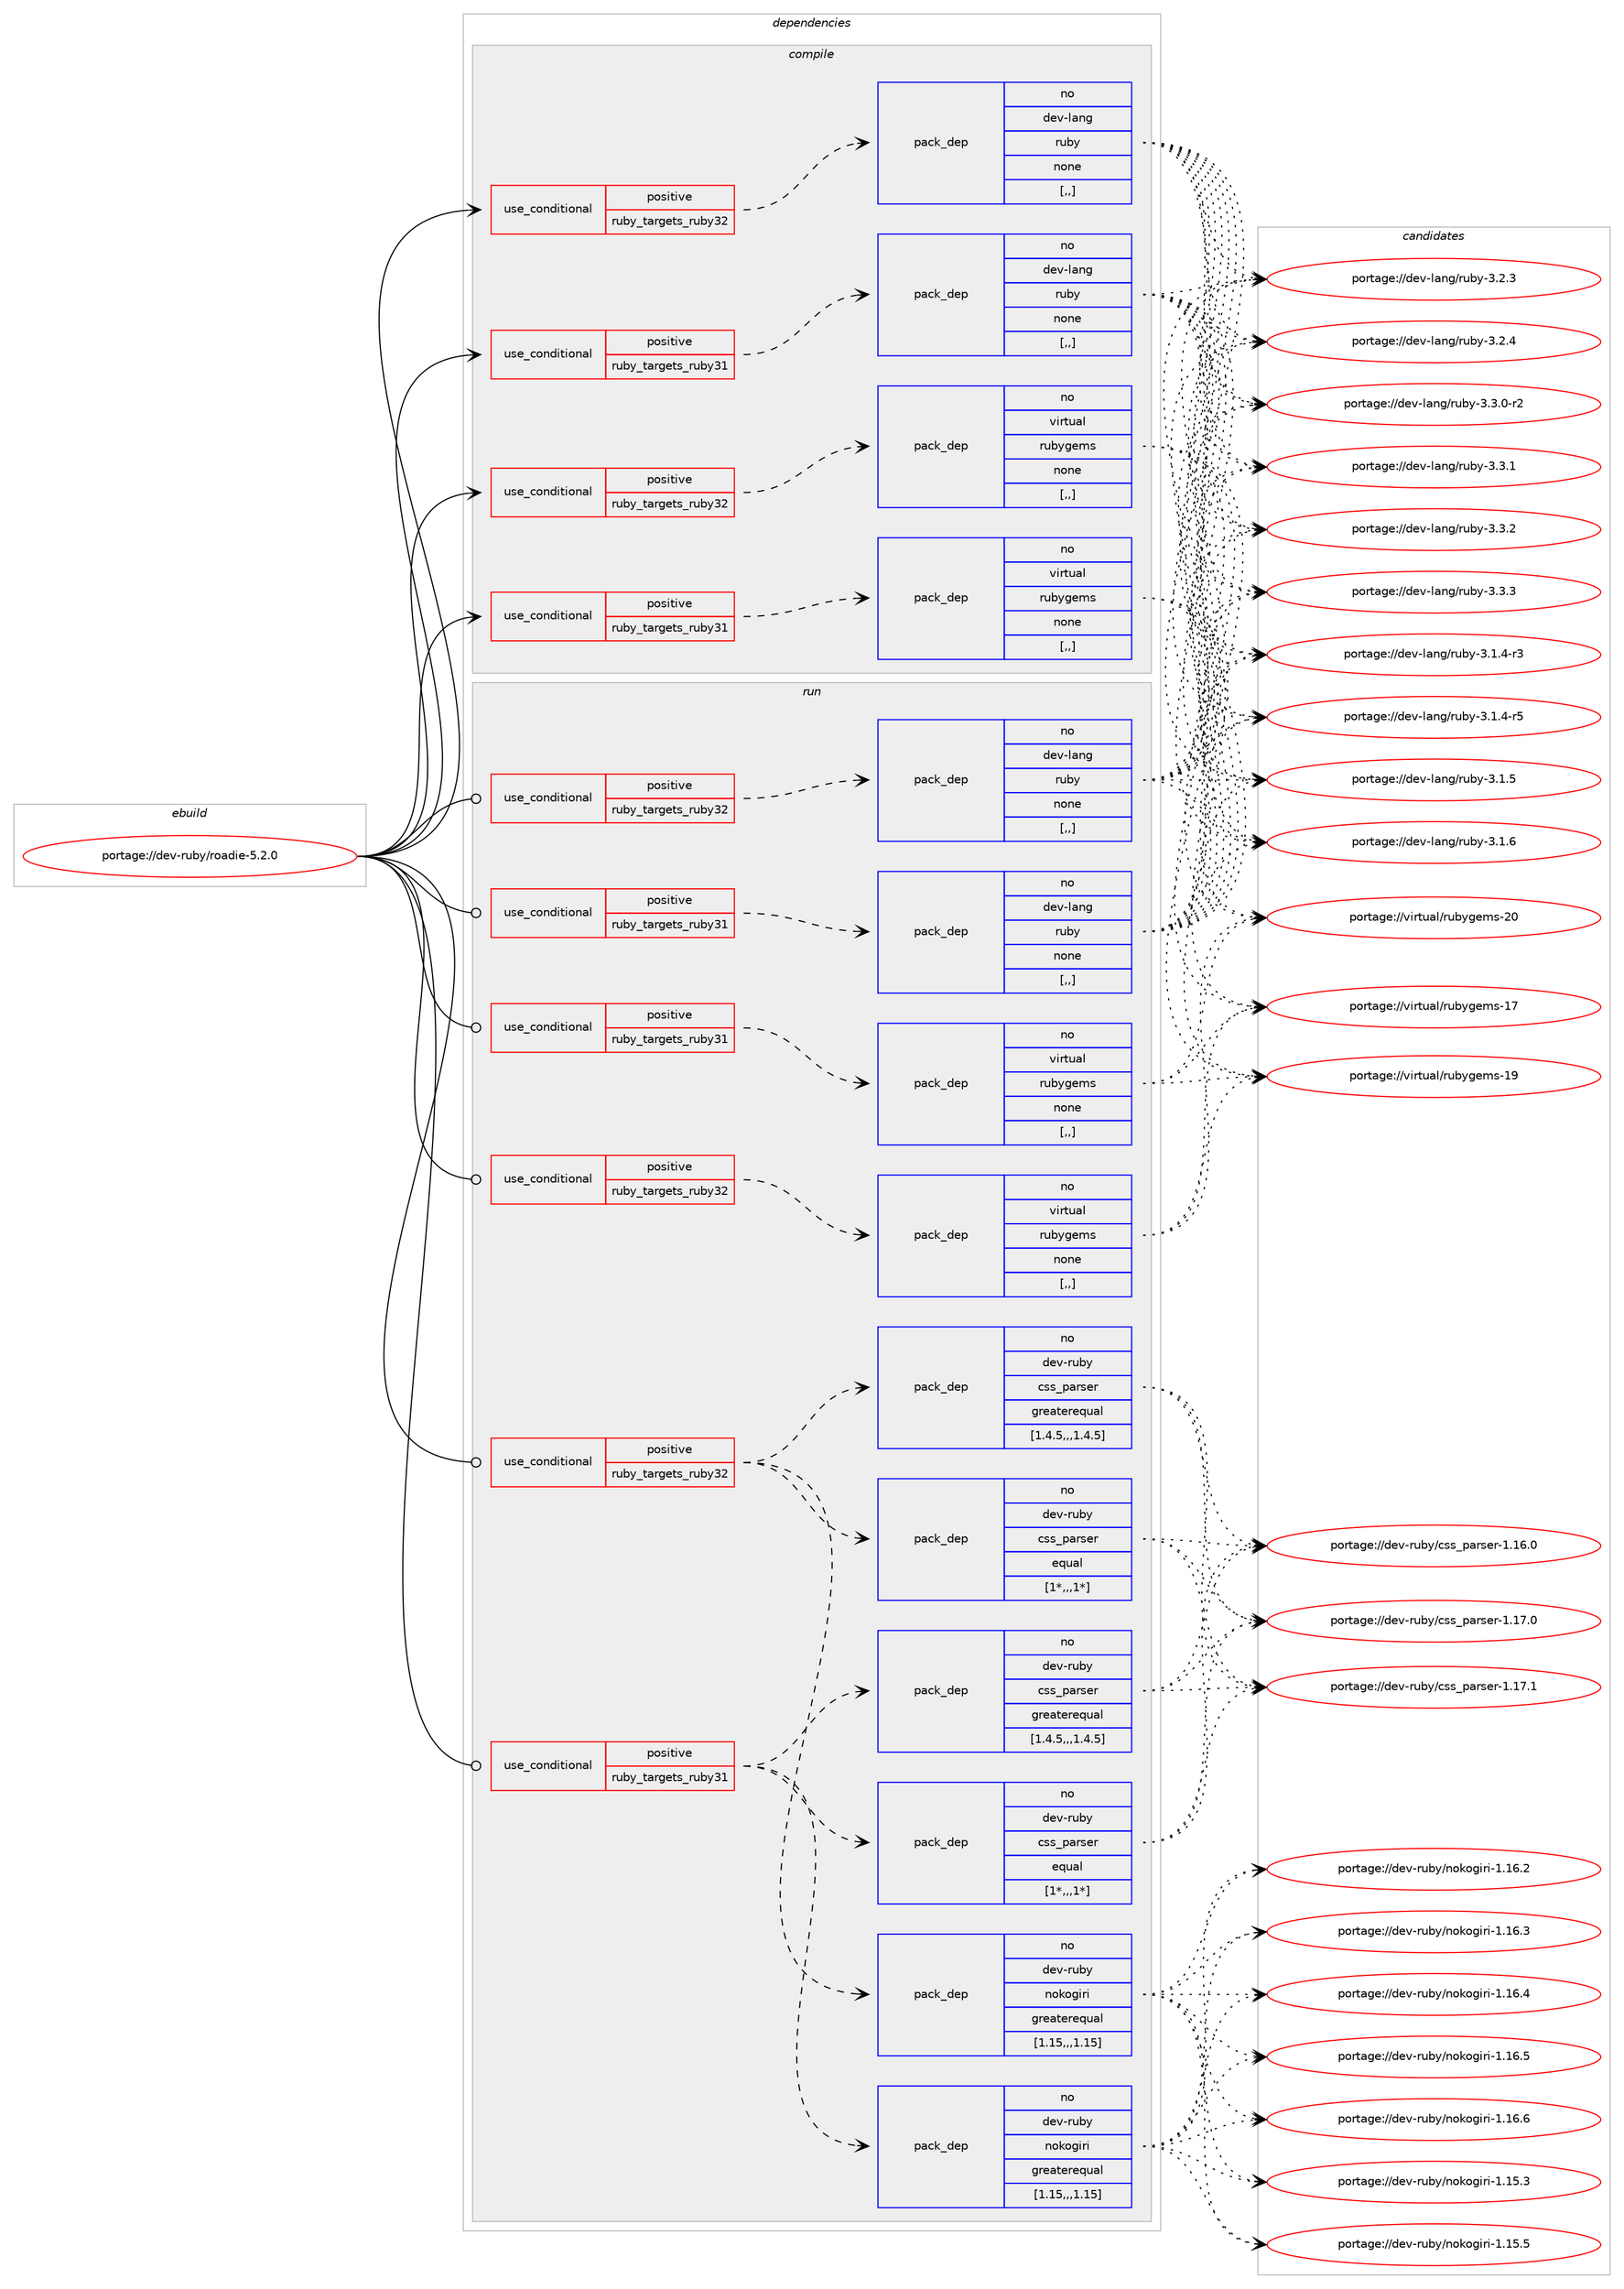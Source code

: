 digraph prolog {

# *************
# Graph options
# *************

newrank=true;
concentrate=true;
compound=true;
graph [rankdir=LR,fontname=Helvetica,fontsize=10,ranksep=1.5];#, ranksep=2.5, nodesep=0.2];
edge  [arrowhead=vee];
node  [fontname=Helvetica,fontsize=10];

# **********
# The ebuild
# **********

subgraph cluster_leftcol {
color=gray;
rank=same;
label=<<i>ebuild</i>>;
id [label="portage://dev-ruby/roadie-5.2.0", color=red, width=4, href="../dev-ruby/roadie-5.2.0.svg"];
}

# ****************
# The dependencies
# ****************

subgraph cluster_midcol {
color=gray;
label=<<i>dependencies</i>>;
subgraph cluster_compile {
fillcolor="#eeeeee";
style=filled;
label=<<i>compile</i>>;
subgraph cond53202 {
dependency194554 [label=<<TABLE BORDER="0" CELLBORDER="1" CELLSPACING="0" CELLPADDING="4"><TR><TD ROWSPAN="3" CELLPADDING="10">use_conditional</TD></TR><TR><TD>positive</TD></TR><TR><TD>ruby_targets_ruby31</TD></TR></TABLE>>, shape=none, color=red];
subgraph pack140028 {
dependency194555 [label=<<TABLE BORDER="0" CELLBORDER="1" CELLSPACING="0" CELLPADDING="4" WIDTH="220"><TR><TD ROWSPAN="6" CELLPADDING="30">pack_dep</TD></TR><TR><TD WIDTH="110">no</TD></TR><TR><TD>dev-lang</TD></TR><TR><TD>ruby</TD></TR><TR><TD>none</TD></TR><TR><TD>[,,]</TD></TR></TABLE>>, shape=none, color=blue];
}
dependency194554:e -> dependency194555:w [weight=20,style="dashed",arrowhead="vee"];
}
id:e -> dependency194554:w [weight=20,style="solid",arrowhead="vee"];
subgraph cond53203 {
dependency194556 [label=<<TABLE BORDER="0" CELLBORDER="1" CELLSPACING="0" CELLPADDING="4"><TR><TD ROWSPAN="3" CELLPADDING="10">use_conditional</TD></TR><TR><TD>positive</TD></TR><TR><TD>ruby_targets_ruby31</TD></TR></TABLE>>, shape=none, color=red];
subgraph pack140029 {
dependency194557 [label=<<TABLE BORDER="0" CELLBORDER="1" CELLSPACING="0" CELLPADDING="4" WIDTH="220"><TR><TD ROWSPAN="6" CELLPADDING="30">pack_dep</TD></TR><TR><TD WIDTH="110">no</TD></TR><TR><TD>virtual</TD></TR><TR><TD>rubygems</TD></TR><TR><TD>none</TD></TR><TR><TD>[,,]</TD></TR></TABLE>>, shape=none, color=blue];
}
dependency194556:e -> dependency194557:w [weight=20,style="dashed",arrowhead="vee"];
}
id:e -> dependency194556:w [weight=20,style="solid",arrowhead="vee"];
subgraph cond53204 {
dependency194558 [label=<<TABLE BORDER="0" CELLBORDER="1" CELLSPACING="0" CELLPADDING="4"><TR><TD ROWSPAN="3" CELLPADDING="10">use_conditional</TD></TR><TR><TD>positive</TD></TR><TR><TD>ruby_targets_ruby32</TD></TR></TABLE>>, shape=none, color=red];
subgraph pack140030 {
dependency194559 [label=<<TABLE BORDER="0" CELLBORDER="1" CELLSPACING="0" CELLPADDING="4" WIDTH="220"><TR><TD ROWSPAN="6" CELLPADDING="30">pack_dep</TD></TR><TR><TD WIDTH="110">no</TD></TR><TR><TD>dev-lang</TD></TR><TR><TD>ruby</TD></TR><TR><TD>none</TD></TR><TR><TD>[,,]</TD></TR></TABLE>>, shape=none, color=blue];
}
dependency194558:e -> dependency194559:w [weight=20,style="dashed",arrowhead="vee"];
}
id:e -> dependency194558:w [weight=20,style="solid",arrowhead="vee"];
subgraph cond53205 {
dependency194560 [label=<<TABLE BORDER="0" CELLBORDER="1" CELLSPACING="0" CELLPADDING="4"><TR><TD ROWSPAN="3" CELLPADDING="10">use_conditional</TD></TR><TR><TD>positive</TD></TR><TR><TD>ruby_targets_ruby32</TD></TR></TABLE>>, shape=none, color=red];
subgraph pack140031 {
dependency194561 [label=<<TABLE BORDER="0" CELLBORDER="1" CELLSPACING="0" CELLPADDING="4" WIDTH="220"><TR><TD ROWSPAN="6" CELLPADDING="30">pack_dep</TD></TR><TR><TD WIDTH="110">no</TD></TR><TR><TD>virtual</TD></TR><TR><TD>rubygems</TD></TR><TR><TD>none</TD></TR><TR><TD>[,,]</TD></TR></TABLE>>, shape=none, color=blue];
}
dependency194560:e -> dependency194561:w [weight=20,style="dashed",arrowhead="vee"];
}
id:e -> dependency194560:w [weight=20,style="solid",arrowhead="vee"];
}
subgraph cluster_compileandrun {
fillcolor="#eeeeee";
style=filled;
label=<<i>compile and run</i>>;
}
subgraph cluster_run {
fillcolor="#eeeeee";
style=filled;
label=<<i>run</i>>;
subgraph cond53206 {
dependency194562 [label=<<TABLE BORDER="0" CELLBORDER="1" CELLSPACING="0" CELLPADDING="4"><TR><TD ROWSPAN="3" CELLPADDING="10">use_conditional</TD></TR><TR><TD>positive</TD></TR><TR><TD>ruby_targets_ruby31</TD></TR></TABLE>>, shape=none, color=red];
subgraph pack140032 {
dependency194563 [label=<<TABLE BORDER="0" CELLBORDER="1" CELLSPACING="0" CELLPADDING="4" WIDTH="220"><TR><TD ROWSPAN="6" CELLPADDING="30">pack_dep</TD></TR><TR><TD WIDTH="110">no</TD></TR><TR><TD>dev-lang</TD></TR><TR><TD>ruby</TD></TR><TR><TD>none</TD></TR><TR><TD>[,,]</TD></TR></TABLE>>, shape=none, color=blue];
}
dependency194562:e -> dependency194563:w [weight=20,style="dashed",arrowhead="vee"];
}
id:e -> dependency194562:w [weight=20,style="solid",arrowhead="odot"];
subgraph cond53207 {
dependency194564 [label=<<TABLE BORDER="0" CELLBORDER="1" CELLSPACING="0" CELLPADDING="4"><TR><TD ROWSPAN="3" CELLPADDING="10">use_conditional</TD></TR><TR><TD>positive</TD></TR><TR><TD>ruby_targets_ruby31</TD></TR></TABLE>>, shape=none, color=red];
subgraph pack140033 {
dependency194565 [label=<<TABLE BORDER="0" CELLBORDER="1" CELLSPACING="0" CELLPADDING="4" WIDTH="220"><TR><TD ROWSPAN="6" CELLPADDING="30">pack_dep</TD></TR><TR><TD WIDTH="110">no</TD></TR><TR><TD>dev-ruby</TD></TR><TR><TD>nokogiri</TD></TR><TR><TD>greaterequal</TD></TR><TR><TD>[1.15,,,1.15]</TD></TR></TABLE>>, shape=none, color=blue];
}
dependency194564:e -> dependency194565:w [weight=20,style="dashed",arrowhead="vee"];
subgraph pack140034 {
dependency194566 [label=<<TABLE BORDER="0" CELLBORDER="1" CELLSPACING="0" CELLPADDING="4" WIDTH="220"><TR><TD ROWSPAN="6" CELLPADDING="30">pack_dep</TD></TR><TR><TD WIDTH="110">no</TD></TR><TR><TD>dev-ruby</TD></TR><TR><TD>css_parser</TD></TR><TR><TD>greaterequal</TD></TR><TR><TD>[1.4.5,,,1.4.5]</TD></TR></TABLE>>, shape=none, color=blue];
}
dependency194564:e -> dependency194566:w [weight=20,style="dashed",arrowhead="vee"];
subgraph pack140035 {
dependency194567 [label=<<TABLE BORDER="0" CELLBORDER="1" CELLSPACING="0" CELLPADDING="4" WIDTH="220"><TR><TD ROWSPAN="6" CELLPADDING="30">pack_dep</TD></TR><TR><TD WIDTH="110">no</TD></TR><TR><TD>dev-ruby</TD></TR><TR><TD>css_parser</TD></TR><TR><TD>equal</TD></TR><TR><TD>[1*,,,1*]</TD></TR></TABLE>>, shape=none, color=blue];
}
dependency194564:e -> dependency194567:w [weight=20,style="dashed",arrowhead="vee"];
}
id:e -> dependency194564:w [weight=20,style="solid",arrowhead="odot"];
subgraph cond53208 {
dependency194568 [label=<<TABLE BORDER="0" CELLBORDER="1" CELLSPACING="0" CELLPADDING="4"><TR><TD ROWSPAN="3" CELLPADDING="10">use_conditional</TD></TR><TR><TD>positive</TD></TR><TR><TD>ruby_targets_ruby31</TD></TR></TABLE>>, shape=none, color=red];
subgraph pack140036 {
dependency194569 [label=<<TABLE BORDER="0" CELLBORDER="1" CELLSPACING="0" CELLPADDING="4" WIDTH="220"><TR><TD ROWSPAN="6" CELLPADDING="30">pack_dep</TD></TR><TR><TD WIDTH="110">no</TD></TR><TR><TD>virtual</TD></TR><TR><TD>rubygems</TD></TR><TR><TD>none</TD></TR><TR><TD>[,,]</TD></TR></TABLE>>, shape=none, color=blue];
}
dependency194568:e -> dependency194569:w [weight=20,style="dashed",arrowhead="vee"];
}
id:e -> dependency194568:w [weight=20,style="solid",arrowhead="odot"];
subgraph cond53209 {
dependency194570 [label=<<TABLE BORDER="0" CELLBORDER="1" CELLSPACING="0" CELLPADDING="4"><TR><TD ROWSPAN="3" CELLPADDING="10">use_conditional</TD></TR><TR><TD>positive</TD></TR><TR><TD>ruby_targets_ruby32</TD></TR></TABLE>>, shape=none, color=red];
subgraph pack140037 {
dependency194571 [label=<<TABLE BORDER="0" CELLBORDER="1" CELLSPACING="0" CELLPADDING="4" WIDTH="220"><TR><TD ROWSPAN="6" CELLPADDING="30">pack_dep</TD></TR><TR><TD WIDTH="110">no</TD></TR><TR><TD>dev-lang</TD></TR><TR><TD>ruby</TD></TR><TR><TD>none</TD></TR><TR><TD>[,,]</TD></TR></TABLE>>, shape=none, color=blue];
}
dependency194570:e -> dependency194571:w [weight=20,style="dashed",arrowhead="vee"];
}
id:e -> dependency194570:w [weight=20,style="solid",arrowhead="odot"];
subgraph cond53210 {
dependency194572 [label=<<TABLE BORDER="0" CELLBORDER="1" CELLSPACING="0" CELLPADDING="4"><TR><TD ROWSPAN="3" CELLPADDING="10">use_conditional</TD></TR><TR><TD>positive</TD></TR><TR><TD>ruby_targets_ruby32</TD></TR></TABLE>>, shape=none, color=red];
subgraph pack140038 {
dependency194573 [label=<<TABLE BORDER="0" CELLBORDER="1" CELLSPACING="0" CELLPADDING="4" WIDTH="220"><TR><TD ROWSPAN="6" CELLPADDING="30">pack_dep</TD></TR><TR><TD WIDTH="110">no</TD></TR><TR><TD>dev-ruby</TD></TR><TR><TD>nokogiri</TD></TR><TR><TD>greaterequal</TD></TR><TR><TD>[1.15,,,1.15]</TD></TR></TABLE>>, shape=none, color=blue];
}
dependency194572:e -> dependency194573:w [weight=20,style="dashed",arrowhead="vee"];
subgraph pack140039 {
dependency194574 [label=<<TABLE BORDER="0" CELLBORDER="1" CELLSPACING="0" CELLPADDING="4" WIDTH="220"><TR><TD ROWSPAN="6" CELLPADDING="30">pack_dep</TD></TR><TR><TD WIDTH="110">no</TD></TR><TR><TD>dev-ruby</TD></TR><TR><TD>css_parser</TD></TR><TR><TD>greaterequal</TD></TR><TR><TD>[1.4.5,,,1.4.5]</TD></TR></TABLE>>, shape=none, color=blue];
}
dependency194572:e -> dependency194574:w [weight=20,style="dashed",arrowhead="vee"];
subgraph pack140040 {
dependency194575 [label=<<TABLE BORDER="0" CELLBORDER="1" CELLSPACING="0" CELLPADDING="4" WIDTH="220"><TR><TD ROWSPAN="6" CELLPADDING="30">pack_dep</TD></TR><TR><TD WIDTH="110">no</TD></TR><TR><TD>dev-ruby</TD></TR><TR><TD>css_parser</TD></TR><TR><TD>equal</TD></TR><TR><TD>[1*,,,1*]</TD></TR></TABLE>>, shape=none, color=blue];
}
dependency194572:e -> dependency194575:w [weight=20,style="dashed",arrowhead="vee"];
}
id:e -> dependency194572:w [weight=20,style="solid",arrowhead="odot"];
subgraph cond53211 {
dependency194576 [label=<<TABLE BORDER="0" CELLBORDER="1" CELLSPACING="0" CELLPADDING="4"><TR><TD ROWSPAN="3" CELLPADDING="10">use_conditional</TD></TR><TR><TD>positive</TD></TR><TR><TD>ruby_targets_ruby32</TD></TR></TABLE>>, shape=none, color=red];
subgraph pack140041 {
dependency194577 [label=<<TABLE BORDER="0" CELLBORDER="1" CELLSPACING="0" CELLPADDING="4" WIDTH="220"><TR><TD ROWSPAN="6" CELLPADDING="30">pack_dep</TD></TR><TR><TD WIDTH="110">no</TD></TR><TR><TD>virtual</TD></TR><TR><TD>rubygems</TD></TR><TR><TD>none</TD></TR><TR><TD>[,,]</TD></TR></TABLE>>, shape=none, color=blue];
}
dependency194576:e -> dependency194577:w [weight=20,style="dashed",arrowhead="vee"];
}
id:e -> dependency194576:w [weight=20,style="solid",arrowhead="odot"];
}
}

# **************
# The candidates
# **************

subgraph cluster_choices {
rank=same;
color=gray;
label=<<i>candidates</i>>;

subgraph choice140028 {
color=black;
nodesep=1;
choice100101118451089711010347114117981214551464946524511451 [label="portage://dev-lang/ruby-3.1.4-r3", color=red, width=4,href="../dev-lang/ruby-3.1.4-r3.svg"];
choice100101118451089711010347114117981214551464946524511453 [label="portage://dev-lang/ruby-3.1.4-r5", color=red, width=4,href="../dev-lang/ruby-3.1.4-r5.svg"];
choice10010111845108971101034711411798121455146494653 [label="portage://dev-lang/ruby-3.1.5", color=red, width=4,href="../dev-lang/ruby-3.1.5.svg"];
choice10010111845108971101034711411798121455146494654 [label="portage://dev-lang/ruby-3.1.6", color=red, width=4,href="../dev-lang/ruby-3.1.6.svg"];
choice10010111845108971101034711411798121455146504651 [label="portage://dev-lang/ruby-3.2.3", color=red, width=4,href="../dev-lang/ruby-3.2.3.svg"];
choice10010111845108971101034711411798121455146504652 [label="portage://dev-lang/ruby-3.2.4", color=red, width=4,href="../dev-lang/ruby-3.2.4.svg"];
choice100101118451089711010347114117981214551465146484511450 [label="portage://dev-lang/ruby-3.3.0-r2", color=red, width=4,href="../dev-lang/ruby-3.3.0-r2.svg"];
choice10010111845108971101034711411798121455146514649 [label="portage://dev-lang/ruby-3.3.1", color=red, width=4,href="../dev-lang/ruby-3.3.1.svg"];
choice10010111845108971101034711411798121455146514650 [label="portage://dev-lang/ruby-3.3.2", color=red, width=4,href="../dev-lang/ruby-3.3.2.svg"];
choice10010111845108971101034711411798121455146514651 [label="portage://dev-lang/ruby-3.3.3", color=red, width=4,href="../dev-lang/ruby-3.3.3.svg"];
dependency194555:e -> choice100101118451089711010347114117981214551464946524511451:w [style=dotted,weight="100"];
dependency194555:e -> choice100101118451089711010347114117981214551464946524511453:w [style=dotted,weight="100"];
dependency194555:e -> choice10010111845108971101034711411798121455146494653:w [style=dotted,weight="100"];
dependency194555:e -> choice10010111845108971101034711411798121455146494654:w [style=dotted,weight="100"];
dependency194555:e -> choice10010111845108971101034711411798121455146504651:w [style=dotted,weight="100"];
dependency194555:e -> choice10010111845108971101034711411798121455146504652:w [style=dotted,weight="100"];
dependency194555:e -> choice100101118451089711010347114117981214551465146484511450:w [style=dotted,weight="100"];
dependency194555:e -> choice10010111845108971101034711411798121455146514649:w [style=dotted,weight="100"];
dependency194555:e -> choice10010111845108971101034711411798121455146514650:w [style=dotted,weight="100"];
dependency194555:e -> choice10010111845108971101034711411798121455146514651:w [style=dotted,weight="100"];
}
subgraph choice140029 {
color=black;
nodesep=1;
choice118105114116117971084711411798121103101109115454955 [label="portage://virtual/rubygems-17", color=red, width=4,href="../virtual/rubygems-17.svg"];
choice118105114116117971084711411798121103101109115454957 [label="portage://virtual/rubygems-19", color=red, width=4,href="../virtual/rubygems-19.svg"];
choice118105114116117971084711411798121103101109115455048 [label="portage://virtual/rubygems-20", color=red, width=4,href="../virtual/rubygems-20.svg"];
dependency194557:e -> choice118105114116117971084711411798121103101109115454955:w [style=dotted,weight="100"];
dependency194557:e -> choice118105114116117971084711411798121103101109115454957:w [style=dotted,weight="100"];
dependency194557:e -> choice118105114116117971084711411798121103101109115455048:w [style=dotted,weight="100"];
}
subgraph choice140030 {
color=black;
nodesep=1;
choice100101118451089711010347114117981214551464946524511451 [label="portage://dev-lang/ruby-3.1.4-r3", color=red, width=4,href="../dev-lang/ruby-3.1.4-r3.svg"];
choice100101118451089711010347114117981214551464946524511453 [label="portage://dev-lang/ruby-3.1.4-r5", color=red, width=4,href="../dev-lang/ruby-3.1.4-r5.svg"];
choice10010111845108971101034711411798121455146494653 [label="portage://dev-lang/ruby-3.1.5", color=red, width=4,href="../dev-lang/ruby-3.1.5.svg"];
choice10010111845108971101034711411798121455146494654 [label="portage://dev-lang/ruby-3.1.6", color=red, width=4,href="../dev-lang/ruby-3.1.6.svg"];
choice10010111845108971101034711411798121455146504651 [label="portage://dev-lang/ruby-3.2.3", color=red, width=4,href="../dev-lang/ruby-3.2.3.svg"];
choice10010111845108971101034711411798121455146504652 [label="portage://dev-lang/ruby-3.2.4", color=red, width=4,href="../dev-lang/ruby-3.2.4.svg"];
choice100101118451089711010347114117981214551465146484511450 [label="portage://dev-lang/ruby-3.3.0-r2", color=red, width=4,href="../dev-lang/ruby-3.3.0-r2.svg"];
choice10010111845108971101034711411798121455146514649 [label="portage://dev-lang/ruby-3.3.1", color=red, width=4,href="../dev-lang/ruby-3.3.1.svg"];
choice10010111845108971101034711411798121455146514650 [label="portage://dev-lang/ruby-3.3.2", color=red, width=4,href="../dev-lang/ruby-3.3.2.svg"];
choice10010111845108971101034711411798121455146514651 [label="portage://dev-lang/ruby-3.3.3", color=red, width=4,href="../dev-lang/ruby-3.3.3.svg"];
dependency194559:e -> choice100101118451089711010347114117981214551464946524511451:w [style=dotted,weight="100"];
dependency194559:e -> choice100101118451089711010347114117981214551464946524511453:w [style=dotted,weight="100"];
dependency194559:e -> choice10010111845108971101034711411798121455146494653:w [style=dotted,weight="100"];
dependency194559:e -> choice10010111845108971101034711411798121455146494654:w [style=dotted,weight="100"];
dependency194559:e -> choice10010111845108971101034711411798121455146504651:w [style=dotted,weight="100"];
dependency194559:e -> choice10010111845108971101034711411798121455146504652:w [style=dotted,weight="100"];
dependency194559:e -> choice100101118451089711010347114117981214551465146484511450:w [style=dotted,weight="100"];
dependency194559:e -> choice10010111845108971101034711411798121455146514649:w [style=dotted,weight="100"];
dependency194559:e -> choice10010111845108971101034711411798121455146514650:w [style=dotted,weight="100"];
dependency194559:e -> choice10010111845108971101034711411798121455146514651:w [style=dotted,weight="100"];
}
subgraph choice140031 {
color=black;
nodesep=1;
choice118105114116117971084711411798121103101109115454955 [label="portage://virtual/rubygems-17", color=red, width=4,href="../virtual/rubygems-17.svg"];
choice118105114116117971084711411798121103101109115454957 [label="portage://virtual/rubygems-19", color=red, width=4,href="../virtual/rubygems-19.svg"];
choice118105114116117971084711411798121103101109115455048 [label="portage://virtual/rubygems-20", color=red, width=4,href="../virtual/rubygems-20.svg"];
dependency194561:e -> choice118105114116117971084711411798121103101109115454955:w [style=dotted,weight="100"];
dependency194561:e -> choice118105114116117971084711411798121103101109115454957:w [style=dotted,weight="100"];
dependency194561:e -> choice118105114116117971084711411798121103101109115455048:w [style=dotted,weight="100"];
}
subgraph choice140032 {
color=black;
nodesep=1;
choice100101118451089711010347114117981214551464946524511451 [label="portage://dev-lang/ruby-3.1.4-r3", color=red, width=4,href="../dev-lang/ruby-3.1.4-r3.svg"];
choice100101118451089711010347114117981214551464946524511453 [label="portage://dev-lang/ruby-3.1.4-r5", color=red, width=4,href="../dev-lang/ruby-3.1.4-r5.svg"];
choice10010111845108971101034711411798121455146494653 [label="portage://dev-lang/ruby-3.1.5", color=red, width=4,href="../dev-lang/ruby-3.1.5.svg"];
choice10010111845108971101034711411798121455146494654 [label="portage://dev-lang/ruby-3.1.6", color=red, width=4,href="../dev-lang/ruby-3.1.6.svg"];
choice10010111845108971101034711411798121455146504651 [label="portage://dev-lang/ruby-3.2.3", color=red, width=4,href="../dev-lang/ruby-3.2.3.svg"];
choice10010111845108971101034711411798121455146504652 [label="portage://dev-lang/ruby-3.2.4", color=red, width=4,href="../dev-lang/ruby-3.2.4.svg"];
choice100101118451089711010347114117981214551465146484511450 [label="portage://dev-lang/ruby-3.3.0-r2", color=red, width=4,href="../dev-lang/ruby-3.3.0-r2.svg"];
choice10010111845108971101034711411798121455146514649 [label="portage://dev-lang/ruby-3.3.1", color=red, width=4,href="../dev-lang/ruby-3.3.1.svg"];
choice10010111845108971101034711411798121455146514650 [label="portage://dev-lang/ruby-3.3.2", color=red, width=4,href="../dev-lang/ruby-3.3.2.svg"];
choice10010111845108971101034711411798121455146514651 [label="portage://dev-lang/ruby-3.3.3", color=red, width=4,href="../dev-lang/ruby-3.3.3.svg"];
dependency194563:e -> choice100101118451089711010347114117981214551464946524511451:w [style=dotted,weight="100"];
dependency194563:e -> choice100101118451089711010347114117981214551464946524511453:w [style=dotted,weight="100"];
dependency194563:e -> choice10010111845108971101034711411798121455146494653:w [style=dotted,weight="100"];
dependency194563:e -> choice10010111845108971101034711411798121455146494654:w [style=dotted,weight="100"];
dependency194563:e -> choice10010111845108971101034711411798121455146504651:w [style=dotted,weight="100"];
dependency194563:e -> choice10010111845108971101034711411798121455146504652:w [style=dotted,weight="100"];
dependency194563:e -> choice100101118451089711010347114117981214551465146484511450:w [style=dotted,weight="100"];
dependency194563:e -> choice10010111845108971101034711411798121455146514649:w [style=dotted,weight="100"];
dependency194563:e -> choice10010111845108971101034711411798121455146514650:w [style=dotted,weight="100"];
dependency194563:e -> choice10010111845108971101034711411798121455146514651:w [style=dotted,weight="100"];
}
subgraph choice140033 {
color=black;
nodesep=1;
choice10010111845114117981214711011110711110310511410545494649534651 [label="portage://dev-ruby/nokogiri-1.15.3", color=red, width=4,href="../dev-ruby/nokogiri-1.15.3.svg"];
choice10010111845114117981214711011110711110310511410545494649534653 [label="portage://dev-ruby/nokogiri-1.15.5", color=red, width=4,href="../dev-ruby/nokogiri-1.15.5.svg"];
choice10010111845114117981214711011110711110310511410545494649544650 [label="portage://dev-ruby/nokogiri-1.16.2", color=red, width=4,href="../dev-ruby/nokogiri-1.16.2.svg"];
choice10010111845114117981214711011110711110310511410545494649544651 [label="portage://dev-ruby/nokogiri-1.16.3", color=red, width=4,href="../dev-ruby/nokogiri-1.16.3.svg"];
choice10010111845114117981214711011110711110310511410545494649544652 [label="portage://dev-ruby/nokogiri-1.16.4", color=red, width=4,href="../dev-ruby/nokogiri-1.16.4.svg"];
choice10010111845114117981214711011110711110310511410545494649544653 [label="portage://dev-ruby/nokogiri-1.16.5", color=red, width=4,href="../dev-ruby/nokogiri-1.16.5.svg"];
choice10010111845114117981214711011110711110310511410545494649544654 [label="portage://dev-ruby/nokogiri-1.16.6", color=red, width=4,href="../dev-ruby/nokogiri-1.16.6.svg"];
dependency194565:e -> choice10010111845114117981214711011110711110310511410545494649534651:w [style=dotted,weight="100"];
dependency194565:e -> choice10010111845114117981214711011110711110310511410545494649534653:w [style=dotted,weight="100"];
dependency194565:e -> choice10010111845114117981214711011110711110310511410545494649544650:w [style=dotted,weight="100"];
dependency194565:e -> choice10010111845114117981214711011110711110310511410545494649544651:w [style=dotted,weight="100"];
dependency194565:e -> choice10010111845114117981214711011110711110310511410545494649544652:w [style=dotted,weight="100"];
dependency194565:e -> choice10010111845114117981214711011110711110310511410545494649544653:w [style=dotted,weight="100"];
dependency194565:e -> choice10010111845114117981214711011110711110310511410545494649544654:w [style=dotted,weight="100"];
}
subgraph choice140034 {
color=black;
nodesep=1;
choice10010111845114117981214799115115951129711411510111445494649544648 [label="portage://dev-ruby/css_parser-1.16.0", color=red, width=4,href="../dev-ruby/css_parser-1.16.0.svg"];
choice10010111845114117981214799115115951129711411510111445494649554648 [label="portage://dev-ruby/css_parser-1.17.0", color=red, width=4,href="../dev-ruby/css_parser-1.17.0.svg"];
choice10010111845114117981214799115115951129711411510111445494649554649 [label="portage://dev-ruby/css_parser-1.17.1", color=red, width=4,href="../dev-ruby/css_parser-1.17.1.svg"];
dependency194566:e -> choice10010111845114117981214799115115951129711411510111445494649544648:w [style=dotted,weight="100"];
dependency194566:e -> choice10010111845114117981214799115115951129711411510111445494649554648:w [style=dotted,weight="100"];
dependency194566:e -> choice10010111845114117981214799115115951129711411510111445494649554649:w [style=dotted,weight="100"];
}
subgraph choice140035 {
color=black;
nodesep=1;
choice10010111845114117981214799115115951129711411510111445494649544648 [label="portage://dev-ruby/css_parser-1.16.0", color=red, width=4,href="../dev-ruby/css_parser-1.16.0.svg"];
choice10010111845114117981214799115115951129711411510111445494649554648 [label="portage://dev-ruby/css_parser-1.17.0", color=red, width=4,href="../dev-ruby/css_parser-1.17.0.svg"];
choice10010111845114117981214799115115951129711411510111445494649554649 [label="portage://dev-ruby/css_parser-1.17.1", color=red, width=4,href="../dev-ruby/css_parser-1.17.1.svg"];
dependency194567:e -> choice10010111845114117981214799115115951129711411510111445494649544648:w [style=dotted,weight="100"];
dependency194567:e -> choice10010111845114117981214799115115951129711411510111445494649554648:w [style=dotted,weight="100"];
dependency194567:e -> choice10010111845114117981214799115115951129711411510111445494649554649:w [style=dotted,weight="100"];
}
subgraph choice140036 {
color=black;
nodesep=1;
choice118105114116117971084711411798121103101109115454955 [label="portage://virtual/rubygems-17", color=red, width=4,href="../virtual/rubygems-17.svg"];
choice118105114116117971084711411798121103101109115454957 [label="portage://virtual/rubygems-19", color=red, width=4,href="../virtual/rubygems-19.svg"];
choice118105114116117971084711411798121103101109115455048 [label="portage://virtual/rubygems-20", color=red, width=4,href="../virtual/rubygems-20.svg"];
dependency194569:e -> choice118105114116117971084711411798121103101109115454955:w [style=dotted,weight="100"];
dependency194569:e -> choice118105114116117971084711411798121103101109115454957:w [style=dotted,weight="100"];
dependency194569:e -> choice118105114116117971084711411798121103101109115455048:w [style=dotted,weight="100"];
}
subgraph choice140037 {
color=black;
nodesep=1;
choice100101118451089711010347114117981214551464946524511451 [label="portage://dev-lang/ruby-3.1.4-r3", color=red, width=4,href="../dev-lang/ruby-3.1.4-r3.svg"];
choice100101118451089711010347114117981214551464946524511453 [label="portage://dev-lang/ruby-3.1.4-r5", color=red, width=4,href="../dev-lang/ruby-3.1.4-r5.svg"];
choice10010111845108971101034711411798121455146494653 [label="portage://dev-lang/ruby-3.1.5", color=red, width=4,href="../dev-lang/ruby-3.1.5.svg"];
choice10010111845108971101034711411798121455146494654 [label="portage://dev-lang/ruby-3.1.6", color=red, width=4,href="../dev-lang/ruby-3.1.6.svg"];
choice10010111845108971101034711411798121455146504651 [label="portage://dev-lang/ruby-3.2.3", color=red, width=4,href="../dev-lang/ruby-3.2.3.svg"];
choice10010111845108971101034711411798121455146504652 [label="portage://dev-lang/ruby-3.2.4", color=red, width=4,href="../dev-lang/ruby-3.2.4.svg"];
choice100101118451089711010347114117981214551465146484511450 [label="portage://dev-lang/ruby-3.3.0-r2", color=red, width=4,href="../dev-lang/ruby-3.3.0-r2.svg"];
choice10010111845108971101034711411798121455146514649 [label="portage://dev-lang/ruby-3.3.1", color=red, width=4,href="../dev-lang/ruby-3.3.1.svg"];
choice10010111845108971101034711411798121455146514650 [label="portage://dev-lang/ruby-3.3.2", color=red, width=4,href="../dev-lang/ruby-3.3.2.svg"];
choice10010111845108971101034711411798121455146514651 [label="portage://dev-lang/ruby-3.3.3", color=red, width=4,href="../dev-lang/ruby-3.3.3.svg"];
dependency194571:e -> choice100101118451089711010347114117981214551464946524511451:w [style=dotted,weight="100"];
dependency194571:e -> choice100101118451089711010347114117981214551464946524511453:w [style=dotted,weight="100"];
dependency194571:e -> choice10010111845108971101034711411798121455146494653:w [style=dotted,weight="100"];
dependency194571:e -> choice10010111845108971101034711411798121455146494654:w [style=dotted,weight="100"];
dependency194571:e -> choice10010111845108971101034711411798121455146504651:w [style=dotted,weight="100"];
dependency194571:e -> choice10010111845108971101034711411798121455146504652:w [style=dotted,weight="100"];
dependency194571:e -> choice100101118451089711010347114117981214551465146484511450:w [style=dotted,weight="100"];
dependency194571:e -> choice10010111845108971101034711411798121455146514649:w [style=dotted,weight="100"];
dependency194571:e -> choice10010111845108971101034711411798121455146514650:w [style=dotted,weight="100"];
dependency194571:e -> choice10010111845108971101034711411798121455146514651:w [style=dotted,weight="100"];
}
subgraph choice140038 {
color=black;
nodesep=1;
choice10010111845114117981214711011110711110310511410545494649534651 [label="portage://dev-ruby/nokogiri-1.15.3", color=red, width=4,href="../dev-ruby/nokogiri-1.15.3.svg"];
choice10010111845114117981214711011110711110310511410545494649534653 [label="portage://dev-ruby/nokogiri-1.15.5", color=red, width=4,href="../dev-ruby/nokogiri-1.15.5.svg"];
choice10010111845114117981214711011110711110310511410545494649544650 [label="portage://dev-ruby/nokogiri-1.16.2", color=red, width=4,href="../dev-ruby/nokogiri-1.16.2.svg"];
choice10010111845114117981214711011110711110310511410545494649544651 [label="portage://dev-ruby/nokogiri-1.16.3", color=red, width=4,href="../dev-ruby/nokogiri-1.16.3.svg"];
choice10010111845114117981214711011110711110310511410545494649544652 [label="portage://dev-ruby/nokogiri-1.16.4", color=red, width=4,href="../dev-ruby/nokogiri-1.16.4.svg"];
choice10010111845114117981214711011110711110310511410545494649544653 [label="portage://dev-ruby/nokogiri-1.16.5", color=red, width=4,href="../dev-ruby/nokogiri-1.16.5.svg"];
choice10010111845114117981214711011110711110310511410545494649544654 [label="portage://dev-ruby/nokogiri-1.16.6", color=red, width=4,href="../dev-ruby/nokogiri-1.16.6.svg"];
dependency194573:e -> choice10010111845114117981214711011110711110310511410545494649534651:w [style=dotted,weight="100"];
dependency194573:e -> choice10010111845114117981214711011110711110310511410545494649534653:w [style=dotted,weight="100"];
dependency194573:e -> choice10010111845114117981214711011110711110310511410545494649544650:w [style=dotted,weight="100"];
dependency194573:e -> choice10010111845114117981214711011110711110310511410545494649544651:w [style=dotted,weight="100"];
dependency194573:e -> choice10010111845114117981214711011110711110310511410545494649544652:w [style=dotted,weight="100"];
dependency194573:e -> choice10010111845114117981214711011110711110310511410545494649544653:w [style=dotted,weight="100"];
dependency194573:e -> choice10010111845114117981214711011110711110310511410545494649544654:w [style=dotted,weight="100"];
}
subgraph choice140039 {
color=black;
nodesep=1;
choice10010111845114117981214799115115951129711411510111445494649544648 [label="portage://dev-ruby/css_parser-1.16.0", color=red, width=4,href="../dev-ruby/css_parser-1.16.0.svg"];
choice10010111845114117981214799115115951129711411510111445494649554648 [label="portage://dev-ruby/css_parser-1.17.0", color=red, width=4,href="../dev-ruby/css_parser-1.17.0.svg"];
choice10010111845114117981214799115115951129711411510111445494649554649 [label="portage://dev-ruby/css_parser-1.17.1", color=red, width=4,href="../dev-ruby/css_parser-1.17.1.svg"];
dependency194574:e -> choice10010111845114117981214799115115951129711411510111445494649544648:w [style=dotted,weight="100"];
dependency194574:e -> choice10010111845114117981214799115115951129711411510111445494649554648:w [style=dotted,weight="100"];
dependency194574:e -> choice10010111845114117981214799115115951129711411510111445494649554649:w [style=dotted,weight="100"];
}
subgraph choice140040 {
color=black;
nodesep=1;
choice10010111845114117981214799115115951129711411510111445494649544648 [label="portage://dev-ruby/css_parser-1.16.0", color=red, width=4,href="../dev-ruby/css_parser-1.16.0.svg"];
choice10010111845114117981214799115115951129711411510111445494649554648 [label="portage://dev-ruby/css_parser-1.17.0", color=red, width=4,href="../dev-ruby/css_parser-1.17.0.svg"];
choice10010111845114117981214799115115951129711411510111445494649554649 [label="portage://dev-ruby/css_parser-1.17.1", color=red, width=4,href="../dev-ruby/css_parser-1.17.1.svg"];
dependency194575:e -> choice10010111845114117981214799115115951129711411510111445494649544648:w [style=dotted,weight="100"];
dependency194575:e -> choice10010111845114117981214799115115951129711411510111445494649554648:w [style=dotted,weight="100"];
dependency194575:e -> choice10010111845114117981214799115115951129711411510111445494649554649:w [style=dotted,weight="100"];
}
subgraph choice140041 {
color=black;
nodesep=1;
choice118105114116117971084711411798121103101109115454955 [label="portage://virtual/rubygems-17", color=red, width=4,href="../virtual/rubygems-17.svg"];
choice118105114116117971084711411798121103101109115454957 [label="portage://virtual/rubygems-19", color=red, width=4,href="../virtual/rubygems-19.svg"];
choice118105114116117971084711411798121103101109115455048 [label="portage://virtual/rubygems-20", color=red, width=4,href="../virtual/rubygems-20.svg"];
dependency194577:e -> choice118105114116117971084711411798121103101109115454955:w [style=dotted,weight="100"];
dependency194577:e -> choice118105114116117971084711411798121103101109115454957:w [style=dotted,weight="100"];
dependency194577:e -> choice118105114116117971084711411798121103101109115455048:w [style=dotted,weight="100"];
}
}

}
